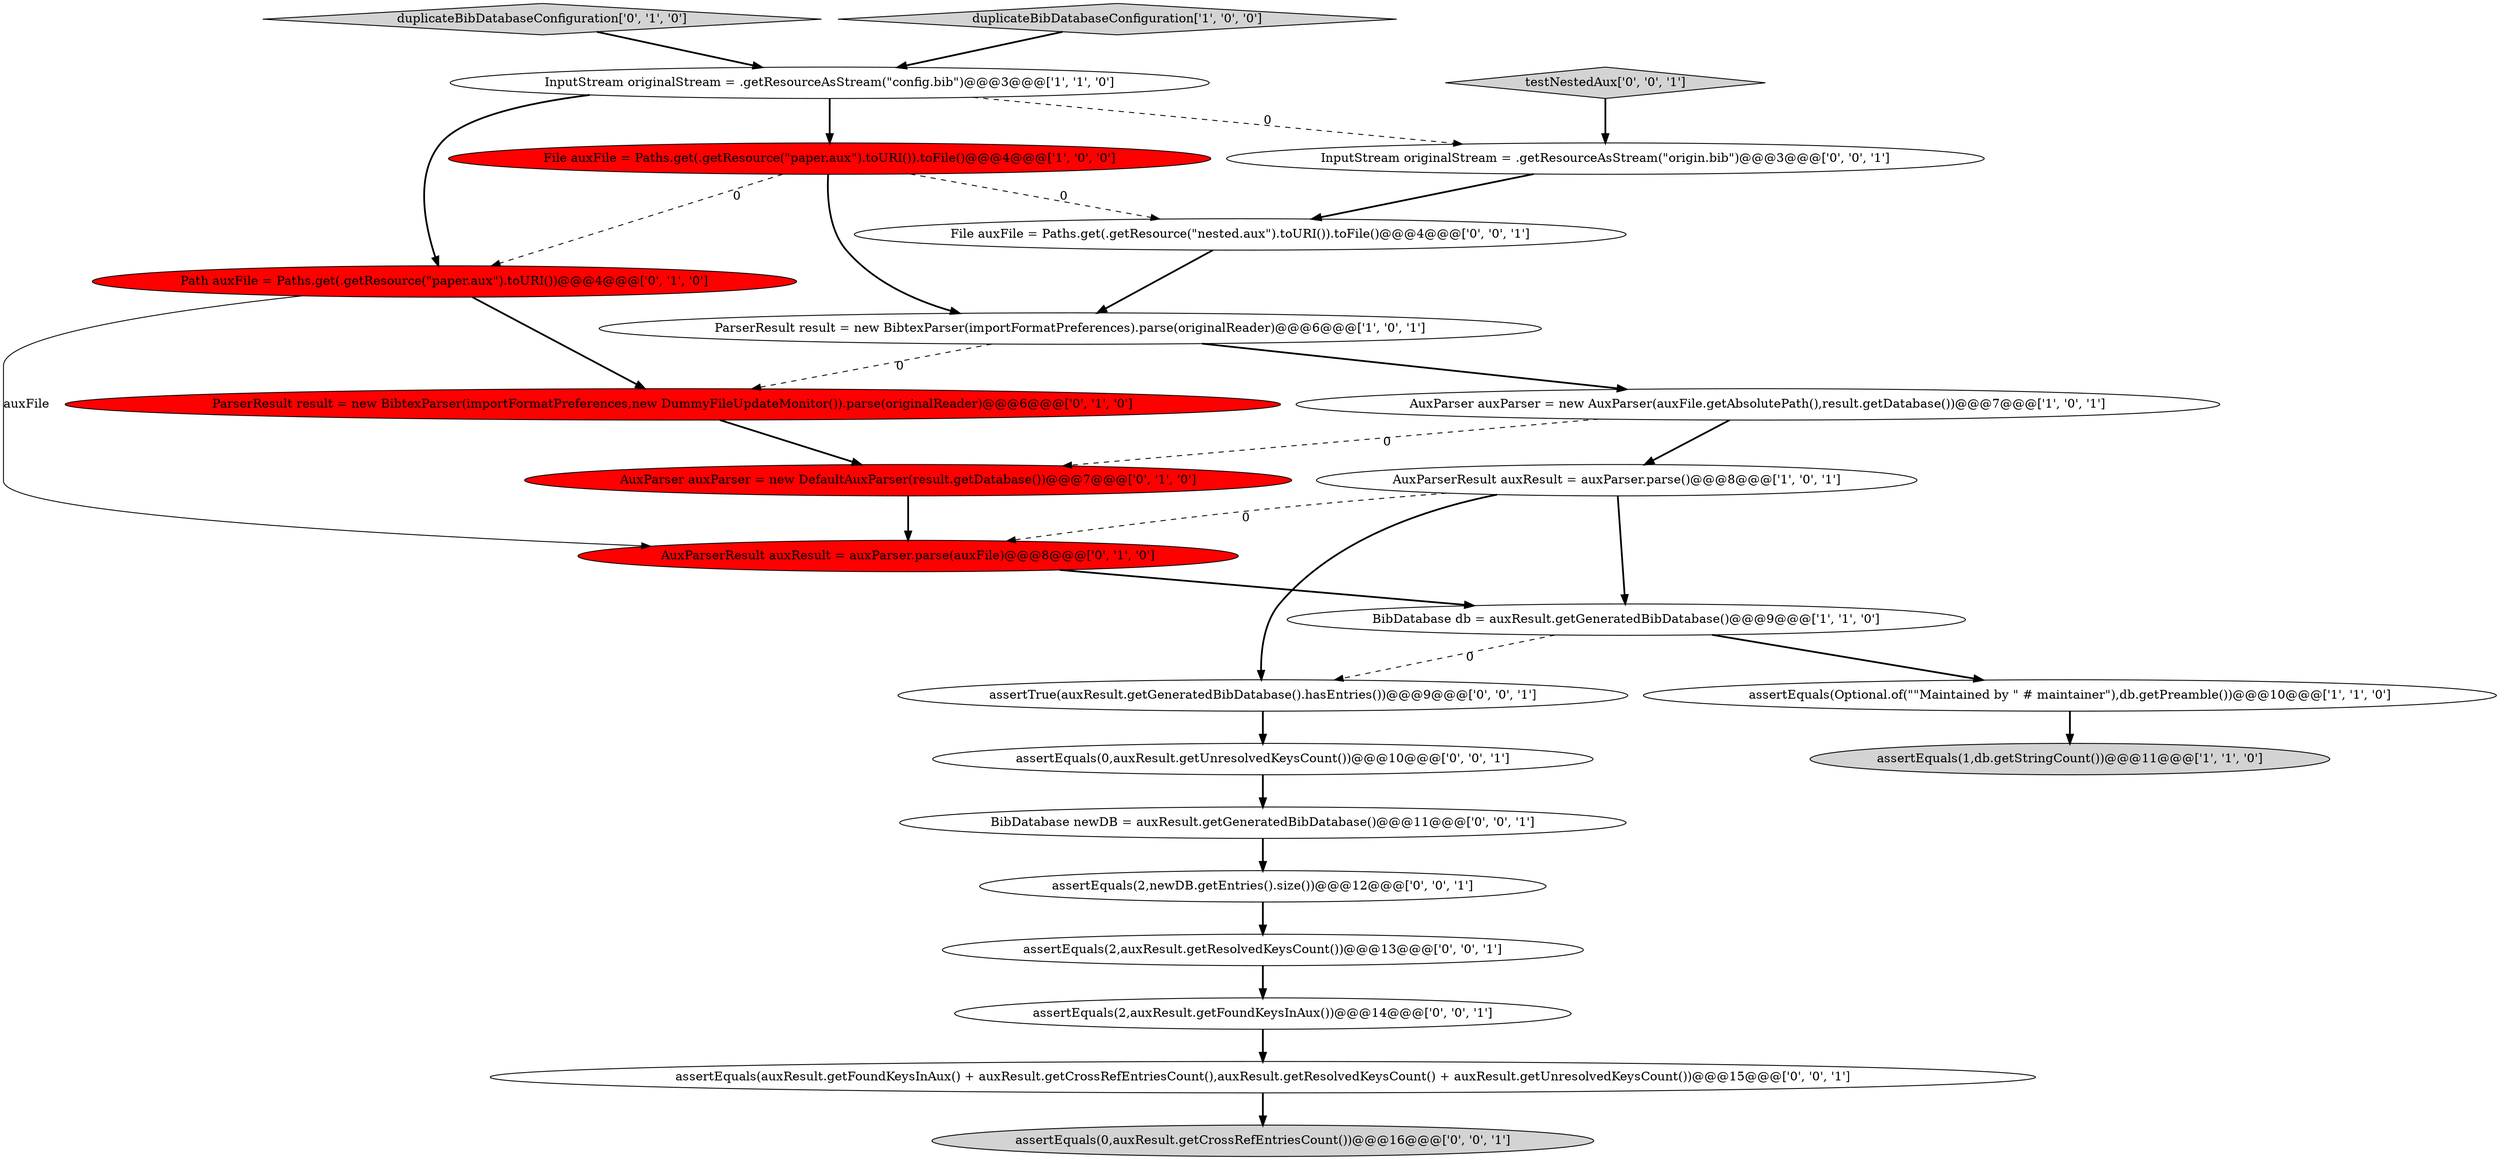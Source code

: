 digraph {
3 [style = filled, label = "ParserResult result = new BibtexParser(importFormatPreferences).parse(originalReader)@@@6@@@['1', '0', '1']", fillcolor = white, shape = ellipse image = "AAA0AAABBB1BBB"];
21 [style = filled, label = "assertEquals(2,auxResult.getFoundKeysInAux())@@@14@@@['0', '0', '1']", fillcolor = white, shape = ellipse image = "AAA0AAABBB3BBB"];
24 [style = filled, label = "assertTrue(auxResult.getGeneratedBibDatabase().hasEntries())@@@9@@@['0', '0', '1']", fillcolor = white, shape = ellipse image = "AAA0AAABBB3BBB"];
12 [style = filled, label = "AuxParserResult auxResult = auxParser.parse(auxFile)@@@8@@@['0', '1', '0']", fillcolor = red, shape = ellipse image = "AAA1AAABBB2BBB"];
6 [style = filled, label = "assertEquals(Optional.of(\"\"Maintained by \" # maintainer\"),db.getPreamble())@@@10@@@['1', '1', '0']", fillcolor = white, shape = ellipse image = "AAA0AAABBB1BBB"];
13 [style = filled, label = "duplicateBibDatabaseConfiguration['0', '1', '0']", fillcolor = lightgray, shape = diamond image = "AAA0AAABBB2BBB"];
16 [style = filled, label = "InputStream originalStream = .getResourceAsStream(\"origin.bib\")@@@3@@@['0', '0', '1']", fillcolor = white, shape = ellipse image = "AAA0AAABBB3BBB"];
5 [style = filled, label = "AuxParserResult auxResult = auxParser.parse()@@@8@@@['1', '0', '1']", fillcolor = white, shape = ellipse image = "AAA0AAABBB1BBB"];
14 [style = filled, label = "assertEquals(2,auxResult.getResolvedKeysCount())@@@13@@@['0', '0', '1']", fillcolor = white, shape = ellipse image = "AAA0AAABBB3BBB"];
19 [style = filled, label = "testNestedAux['0', '0', '1']", fillcolor = lightgray, shape = diamond image = "AAA0AAABBB3BBB"];
2 [style = filled, label = "duplicateBibDatabaseConfiguration['1', '0', '0']", fillcolor = lightgray, shape = diamond image = "AAA0AAABBB1BBB"];
9 [style = filled, label = "ParserResult result = new BibtexParser(importFormatPreferences,new DummyFileUpdateMonitor()).parse(originalReader)@@@6@@@['0', '1', '0']", fillcolor = red, shape = ellipse image = "AAA1AAABBB2BBB"];
22 [style = filled, label = "assertEquals(auxResult.getFoundKeysInAux() + auxResult.getCrossRefEntriesCount(),auxResult.getResolvedKeysCount() + auxResult.getUnresolvedKeysCount())@@@15@@@['0', '0', '1']", fillcolor = white, shape = ellipse image = "AAA0AAABBB3BBB"];
23 [style = filled, label = "assertEquals(2,newDB.getEntries().size())@@@12@@@['0', '0', '1']", fillcolor = white, shape = ellipse image = "AAA0AAABBB3BBB"];
4 [style = filled, label = "assertEquals(1,db.getStringCount())@@@11@@@['1', '1', '0']", fillcolor = lightgray, shape = ellipse image = "AAA0AAABBB1BBB"];
8 [style = filled, label = "BibDatabase db = auxResult.getGeneratedBibDatabase()@@@9@@@['1', '1', '0']", fillcolor = white, shape = ellipse image = "AAA0AAABBB1BBB"];
1 [style = filled, label = "File auxFile = Paths.get(.getResource(\"paper.aux\").toURI()).toFile()@@@4@@@['1', '0', '0']", fillcolor = red, shape = ellipse image = "AAA1AAABBB1BBB"];
11 [style = filled, label = "AuxParser auxParser = new DefaultAuxParser(result.getDatabase())@@@7@@@['0', '1', '0']", fillcolor = red, shape = ellipse image = "AAA1AAABBB2BBB"];
17 [style = filled, label = "assertEquals(0,auxResult.getUnresolvedKeysCount())@@@10@@@['0', '0', '1']", fillcolor = white, shape = ellipse image = "AAA0AAABBB3BBB"];
20 [style = filled, label = "File auxFile = Paths.get(.getResource(\"nested.aux\").toURI()).toFile()@@@4@@@['0', '0', '1']", fillcolor = white, shape = ellipse image = "AAA0AAABBB3BBB"];
7 [style = filled, label = "AuxParser auxParser = new AuxParser(auxFile.getAbsolutePath(),result.getDatabase())@@@7@@@['1', '0', '1']", fillcolor = white, shape = ellipse image = "AAA0AAABBB1BBB"];
0 [style = filled, label = "InputStream originalStream = .getResourceAsStream(\"config.bib\")@@@3@@@['1', '1', '0']", fillcolor = white, shape = ellipse image = "AAA0AAABBB1BBB"];
10 [style = filled, label = "Path auxFile = Paths.get(.getResource(\"paper.aux\").toURI())@@@4@@@['0', '1', '0']", fillcolor = red, shape = ellipse image = "AAA1AAABBB2BBB"];
15 [style = filled, label = "BibDatabase newDB = auxResult.getGeneratedBibDatabase()@@@11@@@['0', '0', '1']", fillcolor = white, shape = ellipse image = "AAA0AAABBB3BBB"];
18 [style = filled, label = "assertEquals(0,auxResult.getCrossRefEntriesCount())@@@16@@@['0', '0', '1']", fillcolor = lightgray, shape = ellipse image = "AAA0AAABBB3BBB"];
5->8 [style = bold, label=""];
15->23 [style = bold, label=""];
5->12 [style = dashed, label="0"];
9->11 [style = bold, label=""];
0->16 [style = dashed, label="0"];
1->3 [style = bold, label=""];
7->11 [style = dashed, label="0"];
8->6 [style = bold, label=""];
11->12 [style = bold, label=""];
20->3 [style = bold, label=""];
1->10 [style = dashed, label="0"];
8->24 [style = dashed, label="0"];
19->16 [style = bold, label=""];
23->14 [style = bold, label=""];
1->20 [style = dashed, label="0"];
6->4 [style = bold, label=""];
7->5 [style = bold, label=""];
2->0 [style = bold, label=""];
0->10 [style = bold, label=""];
22->18 [style = bold, label=""];
3->7 [style = bold, label=""];
3->9 [style = dashed, label="0"];
21->22 [style = bold, label=""];
12->8 [style = bold, label=""];
0->1 [style = bold, label=""];
5->24 [style = bold, label=""];
10->12 [style = solid, label="auxFile"];
24->17 [style = bold, label=""];
17->15 [style = bold, label=""];
10->9 [style = bold, label=""];
16->20 [style = bold, label=""];
14->21 [style = bold, label=""];
13->0 [style = bold, label=""];
}
